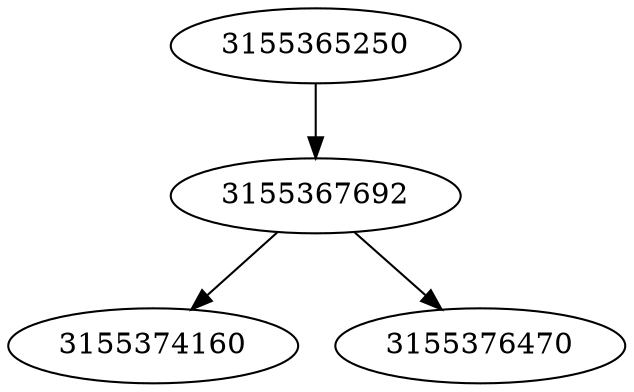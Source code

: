 strict digraph  {
3155374160;
3155365250;
3155367692;
3155376470;
3155365250 -> 3155367692;
3155367692 -> 3155376470;
3155367692 -> 3155374160;
}
